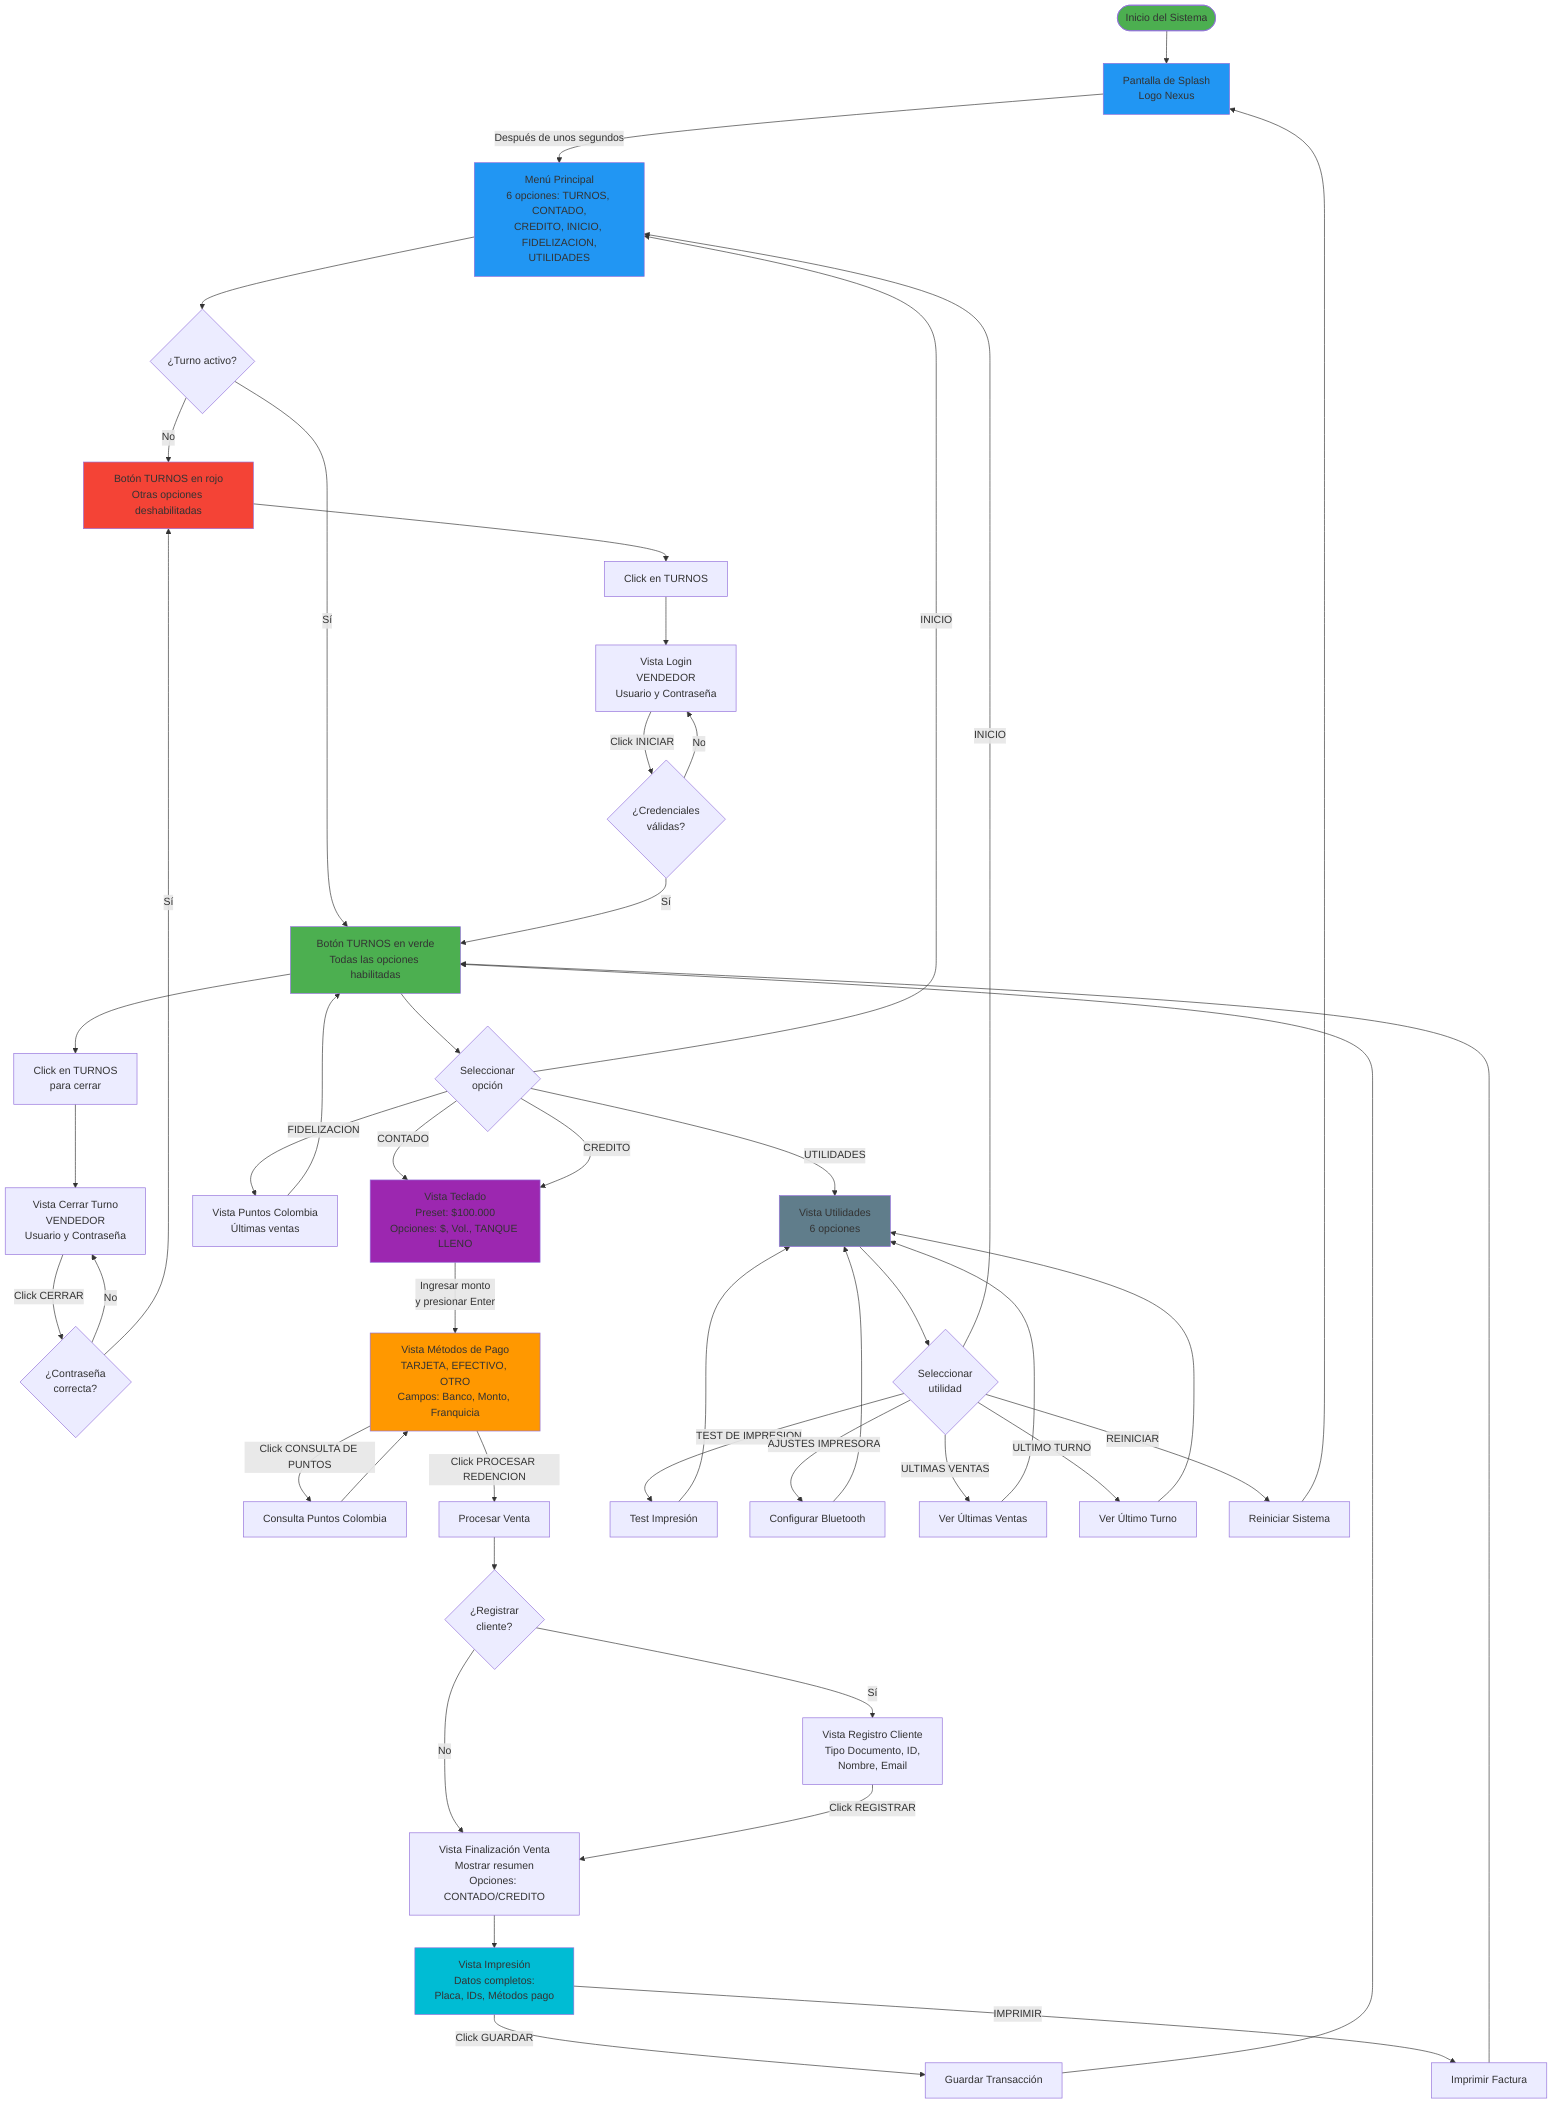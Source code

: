 flowchart TD
    Start([Inicio del Sistema]) --> Splash[Pantalla de Splash<br/>Logo Nexus]
    Splash -->|Después de unos segundos| MainMenu[Menú Principal<br/>6 opciones: TURNOS, CONTADO,<br/>CREDITO, INICIO, FIDELIZACION,<br/>UTILIDADES]
    
    MainMenu --> CheckTurn{¿Turno activo?}
    
    CheckTurn -->|No| TurnDisabled[Botón TURNOS en rojo<br/>Otras opciones deshabilitadas]
    CheckTurn -->|Sí| TurnEnabled[Botón TURNOS en verde<br/>Todas las opciones habilitadas]
    
    TurnDisabled --> ClickTurn[Click en TURNOS]
    ClickTurn --> LoginView[Vista Login<br/>VENDEDOR<br/>Usuario y Contraseña]
    
    LoginView -->|Click INICIAR| ValidateCreds{¿Credenciales<br/>válidas?}
    ValidateCreds -->|No| LoginView
    ValidateCreds -->|Sí| TurnEnabled
    
    TurnEnabled --> ClickCloseTurn[Click en TURNOS<br/>para cerrar]
    ClickCloseTurn --> CloseView[Vista Cerrar Turno<br/>VENDEDOR<br/>Usuario y Contraseña]
    
    CloseView -->|Click CERRAR| ValidateClose{¿Contraseña<br/>correcta?}
    ValidateClose -->|No| CloseView
    ValidateClose -->|Sí| TurnDisabled
    
    TurnEnabled --> SelectOption{Seleccionar<br/>opción}
    
    SelectOption -->|CONTADO| KeypadView[Vista Teclado<br/>Preset: $100.000<br/>Opciones: $, Vol., TANQUE LLENO]
    SelectOption -->|CREDITO| KeypadView
    SelectOption -->|FIDELIZACION| LoyaltyView[Vista Puntos Colombia<br/>Últimas ventas]
    SelectOption -->|UTILIDADES| UtilitiesView[Vista Utilidades<br/>6 opciones]
    SelectOption -->|INICIO| MainMenu
    
    KeypadView -->|Ingresar monto<br/>y presionar Enter| PaymentView[Vista Métodos de Pago<br/>TARJETA, EFECTIVO, OTRO<br/>Campos: Banco, Monto, Franquicia]
    
    PaymentView -->|Click CONSULTA DE PUNTOS| LoyaltyQuery[Consulta Puntos Colombia]
    PaymentView -->|Click PROCESAR REDENCION| ProcessSale[Procesar Venta]
    
    LoyaltyQuery --> PaymentView
    
    ProcessSale --> RegisterClient{¿Registrar<br/>cliente?}
    
    RegisterClient -->|Sí| ClientRegView[Vista Registro Cliente<br/>Tipo Documento, ID,<br/>Nombre, Email]
    RegisterClient -->|No| FinalizeView
    
    ClientRegView -->|Click REGISTRAR| FinalizeView[Vista Finalización Venta<br/>Mostrar resumen<br/>Opciones: CONTADO/CREDITO]
    
    FinalizeView --> PrintView[Vista Impresión<br/>Datos completos:<br/>Placa, IDs, Métodos pago]
    
    PrintView -->|Click GUARDAR| SaveTransaction[Guardar Transacción]
    PrintView -->|IMPRIMIR| PrintReceipt[Imprimir Factura]
    
    SaveTransaction --> TurnEnabled
    PrintReceipt --> TurnEnabled
    
    UtilitiesView --> UtilOption{Seleccionar<br/>utilidad}
    
    UtilOption -->|TEST DE IMPRESION| TestPrint[Test Impresión]
    UtilOption -->|AJUSTES IMPRESORA| PrinterSettings[Configurar Bluetooth]
    UtilOption -->|ULTIMAS VENTAS| LastSales[Ver Últimas Ventas]
    UtilOption -->|ULTIMO TURNO| LastTurn[Ver Último Turno]
    UtilOption -->|REINICIAR| RestartSystem[Reiniciar Sistema]
    UtilOption -->|INICIO| MainMenu
    
    TestPrint --> UtilitiesView
    PrinterSettings --> UtilitiesView
    LastSales --> UtilitiesView
    LastTurn --> UtilitiesView
    RestartSystem --> Splash
    
    LoyaltyView --> TurnEnabled
    
    style Start fill:#4CAF50
    style Splash fill:#2196F3
    style MainMenu fill:#2196F3
    style TurnEnabled fill:#4CAF50
    style TurnDisabled fill:#F44336
    style KeypadView fill:#9C27B0
    style PaymentView fill:#FF9800
    style PrintView fill:#00BCD4
    style UtilitiesView fill:#607D8B